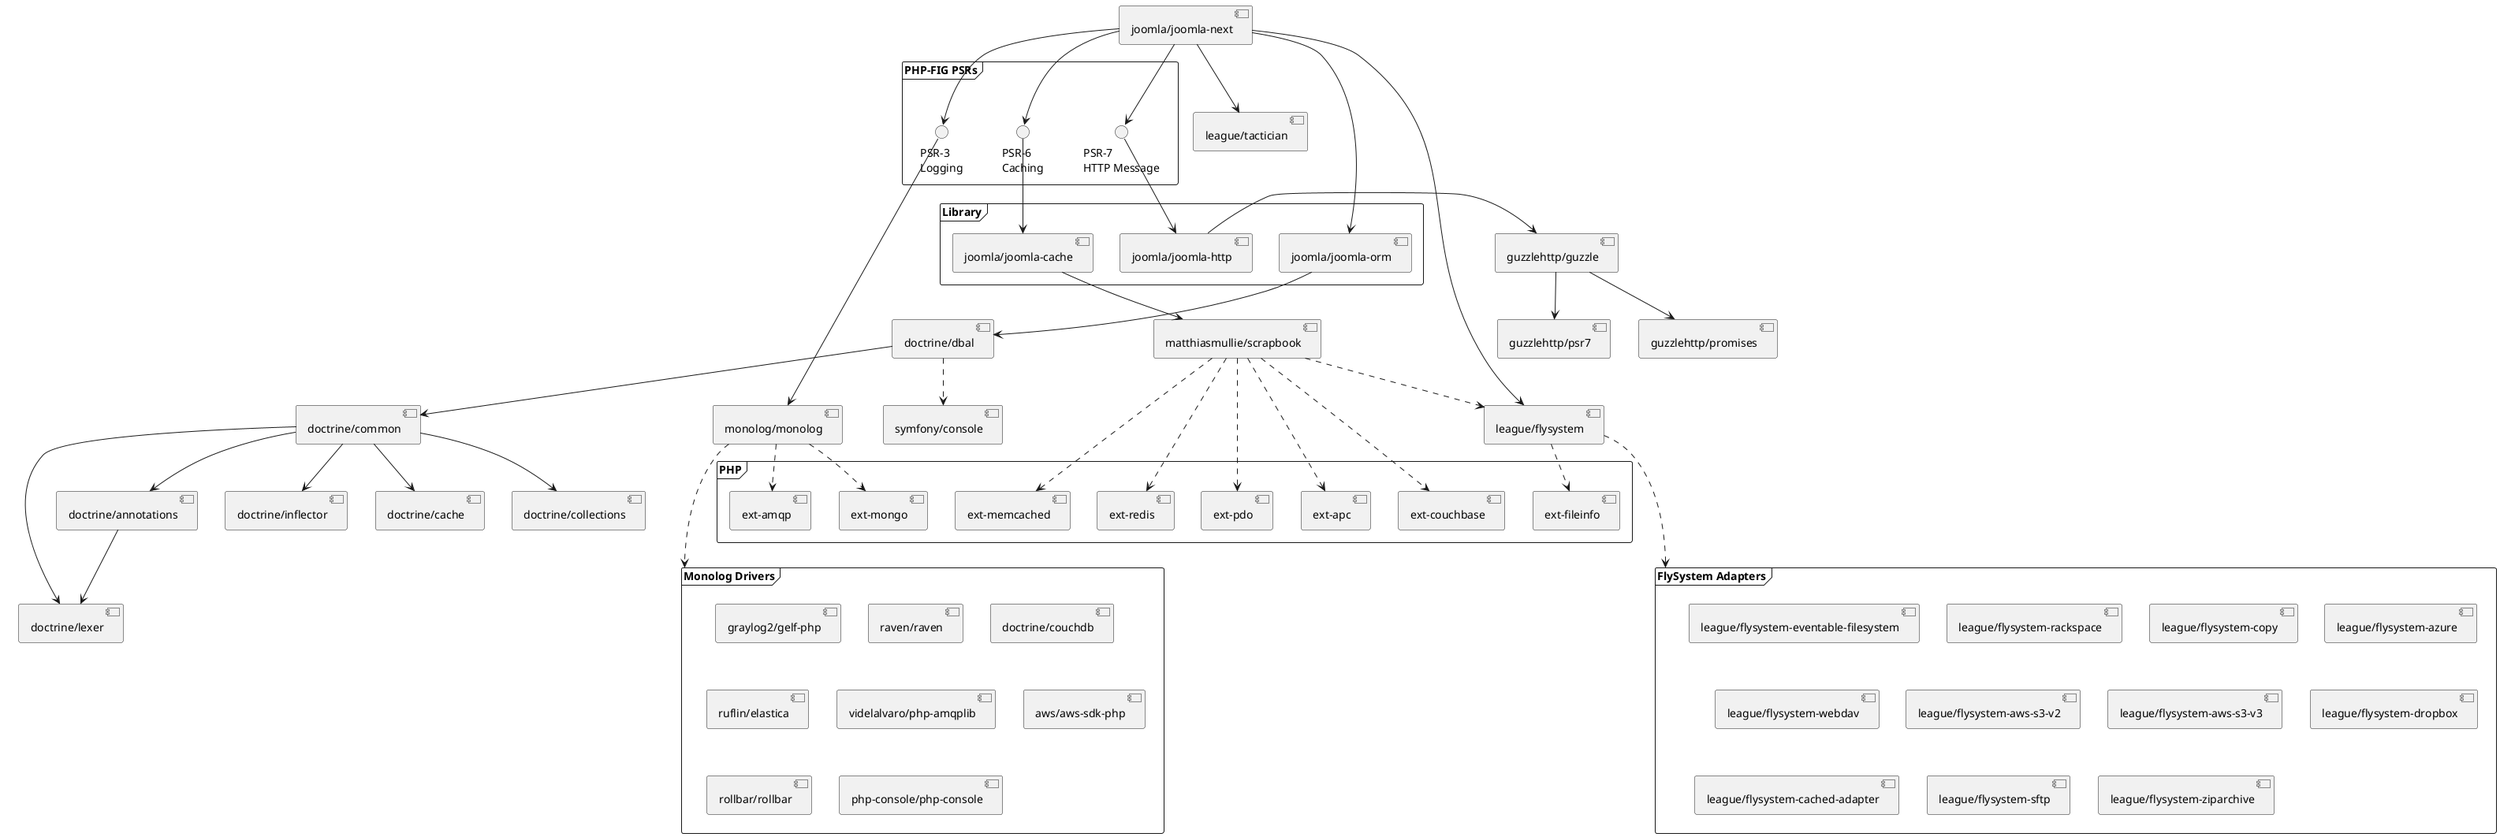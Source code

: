 @startuml

frame PHP {
    [ext-fileinfo]
    [ext-amqp]
    [ext-mongo]
    [ext-apc]
    [ext-couchbase]
    [ext-memcached]
    [ext-redis]
    [ext-pdo]
}

frame "PHP-FIG PSRs" {
    () "PSR-3\nLogging" as psr3
    () "PSR-6\nCaching" as psr6
    () "PSR-7\nHTTP Message" as psr7
}

frame "Library" as library {
    [joomla/joomla-orm]
    [joomla/joomla-cache]
    [joomla/joomla-http]
}

[joomla/joomla-next] --> [league/flysystem]
[joomla/joomla-next] --> [joomla/joomla-orm]
[joomla/joomla-next] --> [league/tactician]
[joomla/joomla-next] --> psr3
[joomla/joomla-next] --> psr6
[joomla/joomla-next] --> psr7

[league/flysystem] ..> [ext-fileinfo]

frame "FlySystem Adapters" as FlySystemAdapters {
    [league/flysystem-eventable-filesystem]
    [league/flysystem-rackspace]
    [league/flysystem-copy]
    [league/flysystem-azure]
    [league/flysystem-webdav]
    [league/flysystem-aws-s3-v2]
    [league/flysystem-aws-s3-v3]
    [league/flysystem-dropbox]
    [league/flysystem-cached-adapter]
    [league/flysystem-sftp]
    [league/flysystem-ziparchive]
}

[league/flysystem] ...> FlySystemAdapters

[joomla/joomla-orm] --> [doctrine/dbal]

[doctrine/dbal] --> [doctrine/common]
[doctrine/dbal] ..> [symfony/console]

[doctrine/common] --> [doctrine/inflector]
[doctrine/common] --> [doctrine/cache]
[doctrine/common] --> [doctrine/collections]
[doctrine/common] --> [doctrine/lexer]
[doctrine/common] --> [doctrine/annotations]

[doctrine/annotations] --> [doctrine/lexer]

psr3 --> [monolog/monolog]

frame "Monolog Drivers" as MonologDrivers {
    [graylog2/gelf-php]
    [raven/raven]
    [doctrine/couchdb]
    [ruflin/elastica]
    [videlalvaro/php-amqplib]
    [aws/aws-sdk-php]
    [rollbar/rollbar]
    [php-console/php-console]
}

[monolog/monolog] ..> [ext-amqp]
[monolog/monolog] ..> [ext-mongo]
[monolog/monolog] ...> MonologDrivers

psr6 --> [joomla/joomla-cache]
[joomla/joomla-cache] -->  [matthiasmullie/scrapbook]

[matthiasmullie/scrapbook] ..> [ext-apc]
[matthiasmullie/scrapbook] ..> [ext-couchbase]
[matthiasmullie/scrapbook] ..> [ext-memcached]
[matthiasmullie/scrapbook] ..> [ext-redis]
[matthiasmullie/scrapbook] ..> [ext-pdo]
[matthiasmullie/scrapbook] ..> [league/flysystem]

psr7 --> [joomla/joomla-http]
[joomla/joomla-http] -> [guzzlehttp/guzzle]

[guzzlehttp/guzzle] --> [guzzlehttp/psr7]
[guzzlehttp/guzzle] --> [guzzlehttp/promises]


@enduml
